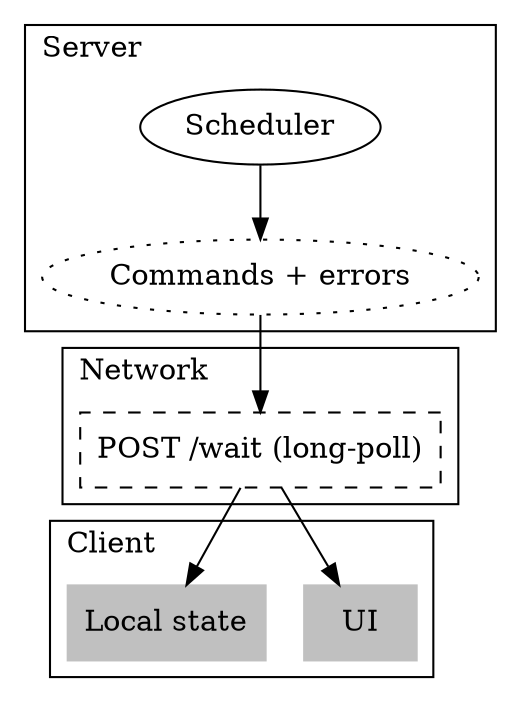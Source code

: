 strict digraph {
	subgraph cluster_client {
		label = "Client"
		labeljust = "l"
		"UI" [shape="rect", style="filled", color="gray"]
		"Local state" [shape="rect", style="filled", color="gray"]
	}
	subgraph cluster_server {
		label = "Server"
		labeljust = "l"
		"Scheduler"
		"Commands + errors" [style="dotted"]
	}
	subgraph cluster_network {
		label = "Network"
		labeljust = "l"
		POST [label="POST /wait (long-poll)", shape="polygon", style="dashed"]
	}
	"Scheduler" -> "Commands + errors" -> "POST"
	"POST" -> "Local state"
	"POST" -> "UI"
}